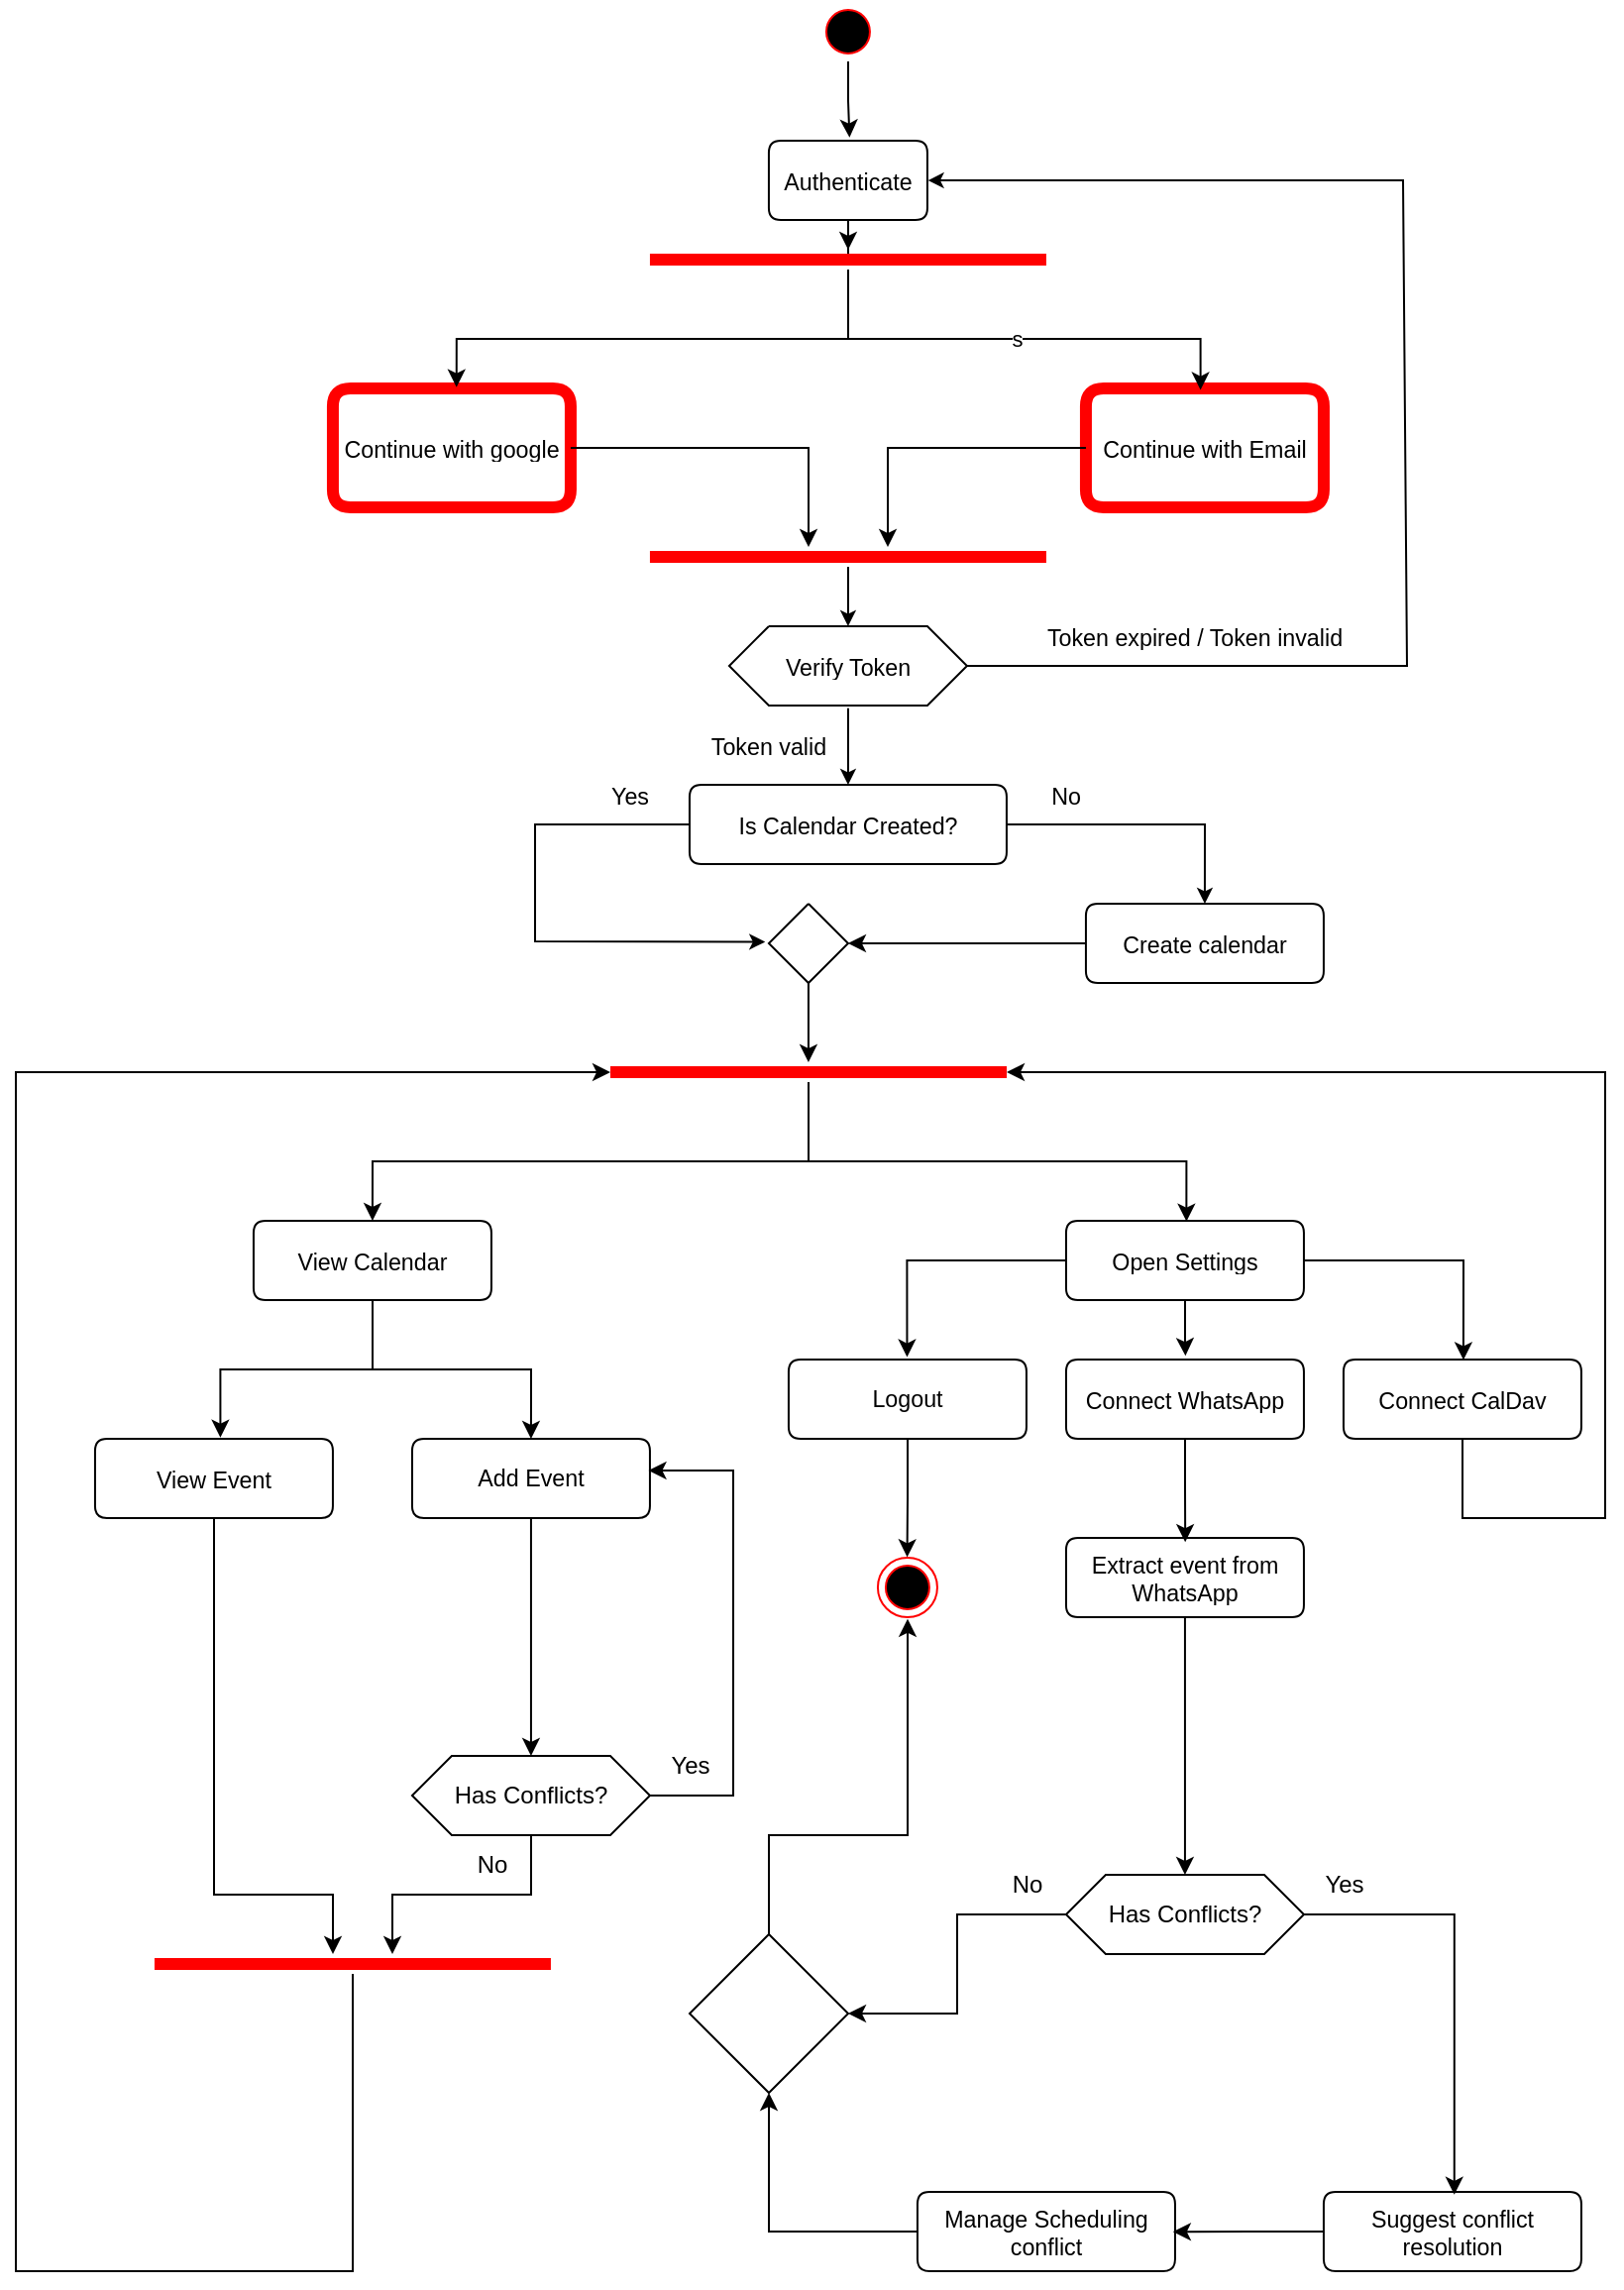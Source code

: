 <mxfile version="24.9.1" pages="2">
  <diagram name="Page-1" id="nKtN6wIFg5wTzeQDNyON">
    <mxGraphModel dx="977" dy="629" grid="1" gridSize="10" guides="1" tooltips="1" connect="1" arrows="1" fold="1" page="1" pageScale="1" pageWidth="827" pageHeight="1169" math="0" shadow="0">
      <root>
        <mxCell id="0" />
        <mxCell id="1" parent="0" />
        <UserObject label="" tags="Background" id="j5F-Mz4OmRAsj-ysuy_4-1">
          <mxCell style="vsdxID=2;fillColor=#000000;gradientColor=none;shape=stencil(tVHLDoIwEPyaHktqVwl3xP9opEBjpWRbBf7e1sVIfJyMt9mZ2Uc7DErfqUEzKXxAd9KjqUPHYM+kNH2n0YSIGFQMysahbtFd+prqQSVnQmd3TRMm6ttABtvUJcVMzE7cywO5FR6jhA93kQGQG+c3ajEVeZbnn0aKiavJeI4uqGBcT+KiWYWt5nEdb6xql9kk+VHrYUX/euDXN//lwAien98Yaym7tf4aVqQoaKhu);strokeColor=#ff0000;spacingTop=-3;spacingBottom=-3;spacingLeft=-3;spacingRight=-3;points=[];labelBackgroundColor=none;rounded=0;html=1;whiteSpace=wrap;" vertex="1" parent="1">
            <mxGeometry x="416.97" width="30" height="30" as="geometry" />
          </mxCell>
        </UserObject>
        <mxCell id="j5F-Mz4OmRAsj-ysuy_4-152" style="edgeStyle=orthogonalEdgeStyle;rounded=0;orthogonalLoop=1;jettySize=auto;html=1;" edge="1" parent="1" source="j5F-Mz4OmRAsj-ysuy_4-2" target="j5F-Mz4OmRAsj-ysuy_4-3">
          <mxGeometry relative="1" as="geometry" />
        </mxCell>
        <UserObject label="&lt;div style=&quot;font-size: 1px&quot;&gt;&lt;font style=&quot;font-size:11.64px;font-family:Helvetica;color:#000000;direction:ltr;letter-spacing:0px;line-height:120%;opacity:1&quot;&gt;Authenticate&lt;/font&gt;&lt;/div&gt;" tags="Background" id="j5F-Mz4OmRAsj-ysuy_4-2">
          <mxCell style="verticalAlign=middle;align=center;overflow=width;vsdxID=3;fillColor=#ffffff;gradientColor=none;shape=stencil(nZBdDsIgEIRPs+8UEi9Q6wU8AZFVNiI0FH9PL+3EBI1PfduZ+SabDJl+8nZk0moqOZ35Lq54MlvSWqLnLKVeZAYy/TFlPuV0jQ56tJXUanHYodPNtFY2H/byYngbeChd0m1+9kCkED1btQMYJDZgp1ajH/0XXo1+gfVYxsBMEgK2bPPf8aqF4c3wBg==);strokeColor=#000000;spacingTop=-3;spacingBottom=-3;spacingLeft=-3;spacingRight=-3;points=[];labelBackgroundColor=none;rounded=1;html=1;whiteSpace=wrap;" vertex="1" parent="1">
            <mxGeometry x="391.97" y="70" width="80" height="40" as="geometry" />
          </mxCell>
        </UserObject>
        <UserObject label="" tags="Background" id="j5F-Mz4OmRAsj-ysuy_4-3">
          <mxCell style="vsdxID=5;fillColor=#ffffff;gradientColor=none;shape=stencil(fY9LDoAgDERP0z3SeALFe5iI0qhAEH+3F9KFxIW7mfa1nQI2m+m9Bim2GNysTxqiAWxBSrJGB4pJASrAZnRBT8HtdmDv+0xmtbojb7h4TuQJKW52NduOyYVsQVbij03iPcHpyt43TirxK6ge);strokeColor=#ff0000;strokeWidth=6;spacingTop=-3;spacingBottom=-3;spacingLeft=-3;spacingRight=-3;points=[];labelBackgroundColor=none;rounded=0;html=1;whiteSpace=wrap;" vertex="1" parent="1">
            <mxGeometry x="331.97" y="125" width="200" height="10" as="geometry" />
          </mxCell>
        </UserObject>
        <UserObject label="&lt;div style=&quot;font-size: 1px&quot;&gt;&lt;font style=&quot;font-size:11.64px;font-family:Helvetica;color:#000000;direction:ltr;letter-spacing:0px;line-height:120%;opacity:1&quot;&gt;Continue with google&lt;/font&gt;&lt;/div&gt;" tags="Background" id="j5F-Mz4OmRAsj-ysuy_4-4">
          <mxCell style="verticalAlign=middle;align=center;overflow=width;vsdxID=7;fillColor=#ffffff;gradientColor=none;shape=stencil(nZDNDsIgEISfZu8UTp5rfQGfgMgqGxEair9PL+3EBI2n3nZmvskmQ6afvB2ZtJpKTme+iyuezJa0lug5S6kXmYFMf0yZTzldo4MebSW1Whx26HQzrZXNh728GN4GHkqXdJufPRApRM9W7QAGiQ3YqdXoR/+FV6NfYD2WMTCThIAt2/x3vGpheDO8AQ==);strokeColor=#ff0000;strokeWidth=6;spacingTop=-3;spacingBottom=-3;spacingLeft=-3;spacingRight=-3;points=[];labelBackgroundColor=none;rounded=1;html=1;whiteSpace=wrap;" vertex="1" parent="1">
            <mxGeometry x="171.97" y="195" width="120" height="60" as="geometry" />
          </mxCell>
        </UserObject>
        <UserObject label="&lt;div style=&quot;font-size: 1px&quot;&gt;&lt;font style=&quot;font-size:11.64px;font-family:Helvetica;color:#000000;direction:ltr;letter-spacing:0px;line-height:120%;opacity:1&quot;&gt;Continue with Email&lt;/font&gt;&lt;/div&gt;" tags="Background" id="j5F-Mz4OmRAsj-ysuy_4-5">
          <mxCell style="verticalAlign=middle;align=center;overflow=width;vsdxID=9;fillColor=#ffffff;gradientColor=none;shape=stencil(nZDNDsIgEISfZu8UTp5rfQGfgMgqGxEair9PL+3EBI2n3nZmvskmQ6afvB2ZtJpKTme+iyuezJa0lug5S6kXmYFMf0yZTzldo4MebSW1Whx26HQzrZXNh728GN4GHkqXdJufPRApRM9W7QAGiQ3YqdXoR/+FV6NfYD2WMTCThIAt2/x3vGpheDO8AQ==);strokeColor=#ff0000;strokeWidth=6;spacingTop=-3;spacingBottom=-3;spacingLeft=-3;spacingRight=-3;points=[];labelBackgroundColor=none;rounded=1;html=1;whiteSpace=wrap;" vertex="1" parent="1">
            <mxGeometry x="551.97" y="195" width="120" height="60" as="geometry" />
          </mxCell>
        </UserObject>
        <UserObject label="&lt;div style=&quot;font-size: 1px&quot;&gt;&lt;font style=&quot;font-size:11.64px;font-family:Helvetica;color:#000000;direction:ltr;letter-spacing:0px;line-height:120%;opacity:1&quot;&gt;Verify Token&lt;/font&gt;&lt;/div&gt;" tags="Background" id="j5F-Mz4OmRAsj-ysuy_4-7">
          <mxCell style="verticalAlign=middle;align=center;overflow=width;vsdxID=14;fillColor=#ffffff;gradientColor=none;shape=stencil(UzV2Ls5ILEhVNTIoLinKz04tz0wpyVA1dlE1MsrMy0gtyiwBslSNXVWNndPyi1LTi/JL81Ig/IJEkEoQKze/DGRCBUSfoZmemTlIl5FBJUTEAMxzgyjOycxDUmxhrGdsTKxiQwMDFKWmJBkM043daAxH41VOvDsIhAaQgQjHtMycHEg0IMujhztQCBJnxq4A);strokeColor=#000000;spacingTop=-3;spacingBottom=-3;spacingLeft=-3;spacingRight=-3;points=[];labelBackgroundColor=none;rounded=0;html=1;whiteSpace=wrap;" vertex="1" parent="1">
            <mxGeometry x="371.97" y="315" width="120" height="40" as="geometry" />
          </mxCell>
        </UserObject>
        <UserObject label="&lt;div style=&quot;font-size: 1px&quot;&gt;&lt;font style=&quot;font-size:11.64px;font-family:Helvetica;color:#000000;direction:ltr;letter-spacing:0px;line-height:120%;opacity:1&quot;&gt;Token expired / Token invalid&lt;/font&gt;&lt;/div&gt;" tags="Background" id="j5F-Mz4OmRAsj-ysuy_4-8">
          <mxCell style="verticalAlign=middle;align=center;overflow=width;vsdxID=19;fillColor=none;gradientColor=none;shape=stencil(nZBRDoQgDERP03+WHsHFe5iISyOCQdT19kIaIxq//Jtp3zTpAFaTaUYNUkwx+F6v1EYD+AUpyRkdKCYFqACrzgf9C352LfuxyWRWg1/yhT/nRE5IsZWuZtCSK8CPeI0e/hF+jV7AJM4PO7KWCyr390bSiNtEtQM=);strokeColor=none;spacingTop=-3;spacingBottom=-3;spacingLeft=-3;spacingRight=-3;points=[];labelBackgroundColor=none;rounded=0;html=1;whiteSpace=wrap;" vertex="1" parent="1">
            <mxGeometry x="521.97" y="305" width="170" height="30" as="geometry" />
          </mxCell>
        </UserObject>
        <UserObject label="&lt;div style=&quot;font-size: 1px&quot;&gt;&lt;font style=&quot;font-size:11.64px;font-family:Helvetica;color:#000000;direction:ltr;letter-spacing:0px;line-height:120%;opacity:1&quot;&gt;Token valid&lt;/font&gt;&lt;/div&gt;" tags="Background" id="j5F-Mz4OmRAsj-ysuy_4-10">
          <mxCell style="verticalAlign=middle;align=center;overflow=width;vsdxID=22;fillColor=none;gradientColor=none;shape=stencil(nZBRDoQgDERP03+WHsHFe5iISyOCQdT19kIaIxq//Jtp3zTpAFaTaUYNUkwx+F6v1EYD+AUpyRkdKCYFqACrzgf9C352LfuxyWRWg1/yhT/nRE5IsZWuZtCSK8CPeI0e/hF+jV7AJM4PO7KWCyr390bSiNtEtQM=);strokeColor=none;spacingTop=-3;spacingBottom=-3;spacingLeft=-3;spacingRight=-3;points=[];labelBackgroundColor=none;rounded=0;html=1;whiteSpace=wrap;" vertex="1" parent="1">
            <mxGeometry x="352" y="365" width="80" height="20" as="geometry" />
          </mxCell>
        </UserObject>
        <UserObject label="&lt;div style=&quot;font-size: 1px&quot;&gt;&lt;font style=&quot;font-size:11.64px;font-family:Helvetica;color:#000000;direction:ltr;letter-spacing:0px;line-height:120%;opacity:1&quot;&gt;Connect WhatsApp&lt;/font&gt;&lt;/div&gt;" tags="Background" id="j5F-Mz4OmRAsj-ysuy_4-11">
          <mxCell style="verticalAlign=middle;align=center;overflow=width;vsdxID=24;fillColor=#ffffff;gradientColor=none;shape=stencil(nZBdDsIgEIRPs+8UEi9Q6wU8AZFVNiI0FH9PL+3EBI1PfduZ+SabDJl+8nZk0moqOZ35Lq54MlvSWqLnLKVeZAYy/TFlPuV0jQ56tJXUanHYodPNtFY2H/byYngbeChd0m1+9kCkED1btQMYJDZgp1ajH/0XXo1+gfVYxsBMEgK2bPPf8aqF4c3wBg==);strokeColor=#000000;spacingTop=-3;spacingBottom=-3;spacingLeft=-3;spacingRight=-3;points=[];labelBackgroundColor=none;rounded=1;html=1;whiteSpace=wrap;" vertex="1" parent="1">
            <mxGeometry x="541.97" y="685" width="120" height="40" as="geometry" />
          </mxCell>
        </UserObject>
        <mxCell id="j5F-Mz4OmRAsj-ysuy_4-105" style="edgeStyle=orthogonalEdgeStyle;rounded=0;orthogonalLoop=1;jettySize=auto;html=1;" edge="1" parent="1" source="j5F-Mz4OmRAsj-ysuy_4-12" target="j5F-Mz4OmRAsj-ysuy_4-103">
          <mxGeometry relative="1" as="geometry">
            <Array as="points">
              <mxPoint x="112" y="955" />
              <mxPoint x="172" y="955" />
            </Array>
          </mxGeometry>
        </mxCell>
        <UserObject label="&lt;div style=&quot;font-size: 1px&quot;&gt;&lt;font style=&quot;font-size:11.64px;font-family:Helvetica;color:#000000;direction:ltr;letter-spacing:0px;line-height:120%;opacity:1&quot;&gt;View Event&lt;/font&gt;&lt;/div&gt;" tags="Background" id="j5F-Mz4OmRAsj-ysuy_4-12">
          <mxCell style="verticalAlign=middle;align=center;overflow=width;vsdxID=27;fillColor=#ffffff;gradientColor=none;shape=stencil(nZBdDsIgEIRPs+8UEi9Q6wU8AZFVNiI0FH9PL+3EBI1PfduZ+SabDJl+8nZk0moqOZ35Lq54MlvSWqLnLKVeZAYy/TFlPuV0jQ56tJXUanHYodPNtFY2H/byYngbeChd0m1+9kCkED1btQMYJDZgp1ajH/0XXo1+gfVYxsBMEgK2bPPf8aqF4c3wBg==);strokeColor=#000000;spacingTop=-3;spacingBottom=-3;spacingLeft=-3;spacingRight=-3;points=[];labelBackgroundColor=none;rounded=1;html=1;whiteSpace=wrap;" vertex="1" parent="1">
            <mxGeometry x="51.97" y="725" width="120" height="40" as="geometry" />
          </mxCell>
        </UserObject>
        <mxCell id="j5F-Mz4OmRAsj-ysuy_4-162" style="edgeStyle=orthogonalEdgeStyle;rounded=0;orthogonalLoop=1;jettySize=auto;html=1;entryX=0.5;entryY=0;entryDx=0;entryDy=0;" edge="1" parent="1" source="j5F-Mz4OmRAsj-ysuy_4-13" target="j5F-Mz4OmRAsj-ysuy_4-128">
          <mxGeometry relative="1" as="geometry" />
        </mxCell>
        <UserObject label="&lt;div style=&quot;font-size: 1px&quot;&gt;&lt;font style=&quot;font-size:11.64px;font-family:Helvetica;color:#000000;direction:ltr;letter-spacing:0px;line-height:120%;opacity:1&quot;&gt;Extract event from WhatsApp&lt;/font&gt;&lt;/div&gt;" tags="Background" id="j5F-Mz4OmRAsj-ysuy_4-13">
          <mxCell style="verticalAlign=middle;align=center;overflow=width;vsdxID=25;fillColor=#ffffff;gradientColor=none;shape=stencil(nZBdDsIgEIRPs+8UEi9Q6wU8AZFVNiI0FH9PL+3EBI1PfduZ+SabDJl+8nZk0moqOZ35Lq54MlvSWqLnLKVeZAYy/TFlPuV0jQ56tJXUanHYodPNtFY2H/byYngbeChd0m1+9kCkED1btQMYJDZgp1ajH/0XXo1+gfVYxsBMEgK2bPPf8aqF4c3wBg==);strokeColor=#000000;spacingTop=-3;spacingBottom=-3;spacingLeft=-3;spacingRight=-3;points=[];labelBackgroundColor=none;rounded=1;html=1;whiteSpace=wrap;" vertex="1" parent="1">
            <mxGeometry x="541.97" y="775" width="120" height="40" as="geometry" />
          </mxCell>
        </UserObject>
        <mxCell id="j5F-Mz4OmRAsj-ysuy_4-93" style="edgeStyle=orthogonalEdgeStyle;rounded=0;orthogonalLoop=1;jettySize=auto;html=1;" edge="1" parent="1" source="j5F-Mz4OmRAsj-ysuy_4-14" target="j5F-Mz4OmRAsj-ysuy_4-91">
          <mxGeometry relative="1" as="geometry" />
        </mxCell>
        <UserObject label="" tags="Background" id="j5F-Mz4OmRAsj-ysuy_4-14">
          <mxCell style="vsdxID=31;fillColor=#ffffff;gradientColor=none;shape=stencil(nZBLDoQgEERP03uk4wnUuYeJKB0RDDKj3l5Ix/iJcTG7KnhVSRdgMel6VCDFFLzr1UxN0IAlSElWK08hKsAKsGidV513X9uwH+tEJjW4X2pYOJeLFJFiZcvuw6QheyIzcUXzF/bWukcf2b9bL2QUx4ktGcMLnf/vk8QnnhOrDQ==);strokeColor=#000000;spacingTop=-3;spacingBottom=-3;spacingLeft=-3;spacingRight=-3;points=[];labelBackgroundColor=none;rounded=0;html=1;whiteSpace=wrap;" vertex="1" parent="1">
            <mxGeometry x="391.97" y="455" width="40" height="40" as="geometry" />
          </mxCell>
        </UserObject>
        <mxCell id="j5F-Mz4OmRAsj-ysuy_4-151" style="edgeStyle=orthogonalEdgeStyle;rounded=0;orthogonalLoop=1;jettySize=auto;html=1;entryX=0.5;entryY=0;entryDx=0;entryDy=0;" edge="1" parent="1" source="j5F-Mz4OmRAsj-ysuy_4-17" target="j5F-Mz4OmRAsj-ysuy_4-145">
          <mxGeometry relative="1" as="geometry" />
        </mxCell>
        <UserObject label="&lt;div style=&quot;&quot;&gt;&lt;span style=&quot;font-size: 11.64px;&quot;&gt;Add Event&lt;/span&gt;&lt;/div&gt;" tags="Background" id="j5F-Mz4OmRAsj-ysuy_4-17">
          <mxCell style="verticalAlign=middle;align=center;overflow=width;vsdxID=40;fillColor=#ffffff;gradientColor=none;shape=stencil(nZBdDsIgEIRPs+8UEi9Q6wU8AZFVNiI0FH9PL+3EBI1PfduZ+SabDJl+8nZk0moqOZ35Lq54MlvSWqLnLKVeZAYy/TFlPuV0jQ56tJXUanHYodPNtFY2H/byYngbeChd0m1+9kCkED1btQMYJDZgp1ajH/0XXo1+gfVYxsBMEgK2bPPf8aqF4c3wBg==);strokeColor=#000000;spacingTop=-3;spacingBottom=-3;spacingLeft=-3;spacingRight=-3;points=[];labelBackgroundColor=none;rounded=1;html=1;whiteSpace=wrap;" vertex="1" parent="1">
            <mxGeometry x="211.97" y="725" width="120" height="40" as="geometry" />
          </mxCell>
        </UserObject>
        <UserObject label="&lt;div style=&quot;font-size: 1px&quot;&gt;&lt;font style=&quot;font-size:11.64px;font-family:Helvetica;color:#000000;direction:ltr;letter-spacing:0px;line-height:120%;opacity:1&quot;&gt;View Calendar&lt;/font&gt;&lt;/div&gt;" tags="Background" id="j5F-Mz4OmRAsj-ysuy_4-19">
          <mxCell style="verticalAlign=middle;align=center;overflow=width;vsdxID=43;fillColor=#ffffff;gradientColor=none;shape=stencil(nZBdDsIgEIRPs+8UEi9Q6wU8AZFVNiI0FH9PL+3EBI1PfduZ+SabDJl+8nZk0moqOZ35Lq54MlvSWqLnLKVeZAYy/TFlPuV0jQ56tJXUanHYodPNtFY2H/byYngbeChd0m1+9kCkED1btQMYJDZgp1ajH/0XXo1+gfVYxsBMEgK2bPPf8aqF4c3wBg==);strokeColor=#000000;spacingTop=-3;spacingBottom=-3;spacingLeft=-3;spacingRight=-3;points=[];labelBackgroundColor=none;rounded=1;html=1;whiteSpace=wrap;" vertex="1" parent="1">
            <mxGeometry x="131.97" y="615" width="120" height="40" as="geometry" />
          </mxCell>
        </UserObject>
        <UserObject label="&lt;div style=&quot;font-size: 1px&quot;&gt;&lt;font style=&quot;font-size:11.64px;font-family:Helvetica;color:#000000;direction:ltr;letter-spacing:0px;line-height:120%;opacity:1&quot;&gt;Suggest conflict resolution&lt;/font&gt;&lt;/div&gt;" tags="Background" id="j5F-Mz4OmRAsj-ysuy_4-20">
          <mxCell style="verticalAlign=middle;align=center;overflow=width;vsdxID=46;fillColor=#ffffff;gradientColor=none;shape=stencil(nZBdDsIgEIRPs+8UEi9Q6wU8AZFVNiI0FH9PL+3EBI1PfduZ+SabDJl+8nZk0moqOZ35Lq54MlvSWqLnLKVeZAYy/TFlPuV0jQ56tJXUanHYodPNtFY2H/byYngbeChd0m1+9kCkED1btQMYJDZgp1ajH/0XXo1+gfVYxsBMEgK2bPPf8aqF4c3wBg==);strokeColor=#000000;spacingTop=-3;spacingBottom=-3;spacingLeft=-3;spacingRight=-3;points=[];labelBackgroundColor=none;rounded=1;html=1;whiteSpace=wrap;" vertex="1" parent="1">
            <mxGeometry x="671.97" y="1105" width="130" height="40" as="geometry" />
          </mxCell>
        </UserObject>
        <UserObject label="&lt;div style=&quot;font-size: 1px&quot;&gt;&lt;font style=&quot;font-size:11.64px;font-family:Helvetica;color:#000000;direction:ltr;letter-spacing:0px;line-height:120%;opacity:1&quot;&gt;Is Calendar Created?&lt;/font&gt;&lt;/div&gt;" tags="Background" id="j5F-Mz4OmRAsj-ysuy_4-21">
          <mxCell style="verticalAlign=middle;align=center;overflow=width;vsdxID=21;fillColor=#ffffff;gradientColor=none;shape=stencil(nZBdDsIgEIRPs+8UEi9Q6wU8AZFVNiI0FH9PL+3EBI1PfduZ+SabDJl+8nZk0moqOZ35Lq54MlvSWqLnLKVeZAYy/TFlPuV0jQ56tJXUanHYodPNtFY2H/byYngbeChd0m1+9kCkED1btQMYJDZgp1ajH/0XXo1+gfVYxsBMEgK2bPPf8aqF4c3wBg==);strokeColor=#000000;spacingTop=-3;spacingBottom=-3;spacingLeft=-3;spacingRight=-3;points=[];labelBackgroundColor=none;rounded=1;html=1;whiteSpace=wrap;" vertex="1" parent="1">
            <mxGeometry x="351.97" y="395" width="160" height="40" as="geometry" />
          </mxCell>
        </UserObject>
        <mxCell id="j5F-Mz4OmRAsj-ysuy_4-98" style="edgeStyle=orthogonalEdgeStyle;rounded=0;orthogonalLoop=1;jettySize=auto;html=1;" edge="1" parent="1" source="j5F-Mz4OmRAsj-ysuy_4-22" target="j5F-Mz4OmRAsj-ysuy_4-14">
          <mxGeometry relative="1" as="geometry">
            <mxPoint x="611.97" y="695" as="targetPoint" />
            <Array as="points">
              <mxPoint x="494" y="475" />
              <mxPoint x="494" y="475" />
            </Array>
          </mxGeometry>
        </mxCell>
        <UserObject label="&lt;div style=&quot;font-size: 1px&quot;&gt;&lt;font style=&quot;font-size:11.64px;font-family:Helvetica;color:#000000;direction:ltr;letter-spacing:0px;line-height:120%;opacity:1&quot;&gt;Create calendar&lt;/font&gt;&lt;/div&gt;" tags="Background" id="j5F-Mz4OmRAsj-ysuy_4-22">
          <mxCell style="verticalAlign=middle;align=center;overflow=width;vsdxID=52;fillColor=#ffffff;gradientColor=none;shape=stencil(nZBdDsIgEIRPs+8UEi9Q6wU8AZFVNiI0FH9PL+3EBI1PfduZ+SabDJl+8nZk0moqOZ35Lq54MlvSWqLnLKVeZAYy/TFlPuV0jQ56tJXUanHYodPNtFY2H/byYngbeChd0m1+9kCkED1btQMYJDZgp1ajH/0XXo1+gfVYxsBMEgK2bPPf8aqF4c3wBg==);strokeColor=#000000;spacingTop=-3;spacingBottom=-3;spacingLeft=-3;spacingRight=-3;points=[];labelBackgroundColor=none;rounded=1;html=1;whiteSpace=wrap;" vertex="1" parent="1">
            <mxGeometry x="551.97" y="455" width="120" height="40" as="geometry" />
          </mxCell>
        </UserObject>
        <mxCell id="j5F-Mz4OmRAsj-ysuy_4-140" style="edgeStyle=orthogonalEdgeStyle;rounded=0;orthogonalLoop=1;jettySize=auto;html=1;entryX=0.5;entryY=1;entryDx=0;entryDy=0;" edge="1" parent="1" source="j5F-Mz4OmRAsj-ysuy_4-23" target="j5F-Mz4OmRAsj-ysuy_4-138">
          <mxGeometry relative="1" as="geometry" />
        </mxCell>
        <UserObject label="&lt;div style=&quot;font-size: 1px&quot;&gt;&lt;font style=&quot;font-size:11.64px;font-family:Helvetica;color:#000000;direction:ltr;letter-spacing:0px;line-height:120%;opacity:1&quot;&gt;Manage Scheduling conflict&lt;/font&gt;&lt;/div&gt;" tags="Background" id="j5F-Mz4OmRAsj-ysuy_4-23">
          <mxCell style="verticalAlign=middle;align=center;overflow=width;vsdxID=49;fillColor=#ffffff;gradientColor=none;shape=stencil(nZBdDsIgEIRPs+8UEi9Q6wU8AZFVNiI0FH9PL+3EBI1PfduZ+SabDJl+8nZk0moqOZ35Lq54MlvSWqLnLKVeZAYy/TFlPuV0jQ56tJXUanHYodPNtFY2H/byYngbeChd0m1+9kCkED1btQMYJDZgp1ajH/0XXo1+gfVYxsBMEgK2bPPf8aqF4c3wBg==);strokeColor=#000000;spacingTop=-3;spacingBottom=-3;spacingLeft=-3;spacingRight=-3;points=[];labelBackgroundColor=none;rounded=1;html=1;whiteSpace=wrap;" vertex="1" parent="1">
            <mxGeometry x="466.97" y="1105" width="130" height="40" as="geometry" />
          </mxCell>
        </UserObject>
        <UserObject label="&lt;div style=&quot;font-size: 1px&quot;&gt;&lt;font style=&quot;font-size:11.64px;font-family:Helvetica;color:#000000;direction:ltr;letter-spacing:0px;line-height:120%;opacity:1&quot;&gt;No&lt;/font&gt;&lt;/div&gt;" tags="Background" id="j5F-Mz4OmRAsj-ysuy_4-31">
          <mxCell style="verticalAlign=middle;align=center;overflow=width;vsdxID=70;fillColor=none;gradientColor=none;shape=stencil(nZBRDoQgDERP03+WHsHFe5iISyOCQdT19kIaIxq//Jtp3zTpAFaTaUYNUkwx+F6v1EYD+AUpyRkdKCYFqACrzgf9C352LfuxyWRWg1/yhT/nRE5IsZWuZtCSK8CPeI0e/hF+jV7AJM4PO7KWCyr390bSiNtEtQM=);strokeColor=none;spacingTop=-3;spacingBottom=-3;spacingLeft=-3;spacingRight=-3;points=[];labelBackgroundColor=none;rounded=0;html=1;whiteSpace=wrap;" vertex="1" parent="1">
            <mxGeometry x="511.97" y="385" width="60" height="30" as="geometry" />
          </mxCell>
        </UserObject>
        <UserObject label="&lt;div style=&quot;font-size: 1px&quot;&gt;&lt;font style=&quot;font-size:11.64px;font-family:Helvetica;color:#000000;direction:ltr;letter-spacing:0px;line-height:120%;opacity:1&quot;&gt;Yes&lt;/font&gt;&lt;/div&gt;" tags="Background" id="j5F-Mz4OmRAsj-ysuy_4-32">
          <mxCell style="verticalAlign=middle;align=center;overflow=width;vsdxID=71;fillColor=none;gradientColor=none;shape=stencil(nZBRDoQgDERP03+WHsHFe5iISyOCQdT19kIaIxq//Jtp3zTpAFaTaUYNUkwx+F6v1EYD+AUpyRkdKCYFqACrzgf9C352LfuxyWRWg1/yhT/nRE5IsZWuZtCSK8CPeI0e/hF+jV7AJM4PO7KWCyr390bSiNtEtQM=);strokeColor=none;spacingTop=-3;spacingBottom=-3;spacingLeft=-3;spacingRight=-3;points=[];labelBackgroundColor=none;rounded=0;html=1;whiteSpace=wrap;" vertex="1" parent="1">
            <mxGeometry x="292" y="385" width="60" height="30" as="geometry" />
          </mxCell>
        </UserObject>
        <UserObject label="" tags="Background" id="j5F-Mz4OmRAsj-ysuy_4-39">
          <mxCell style="vsdxID=13;edgeStyle=none;startArrow=none;endArrow=classic;startSize=5;endSize=5;strokeColor=#000000;spacingTop=0;spacingBottom=0;spacingLeft=0;spacingRight=0;verticalAlign=middle;html=1;labelBackgroundColor=#ffffff;rounded=0;entryX=0.5;entryY=0;entryDx=0;entryDy=0;entryPerimeter=0;" edge="1" parent="1" source="j5F-Mz4OmRAsj-ysuy_4-126" target="j5F-Mz4OmRAsj-ysuy_4-7">
            <mxGeometry relative="1" as="geometry">
              <mxPoint y="121" as="offset" />
              <Array as="points" />
              <mxPoint x="431.97" y="325" as="sourcePoint" />
            </mxGeometry>
          </mxCell>
        </UserObject>
        <mxCell id="j5F-Mz4OmRAsj-ysuy_4-40" vertex="1" parent="1">
          <mxGeometry x="712" y="145" as="geometry" />
        </mxCell>
        <UserObject label="" tags="Background" id="j5F-Mz4OmRAsj-ysuy_4-41">
          <mxCell style="vsdxID=15;edgeStyle=none;startArrow=none;endArrow=classic;startSize=5;endSize=5;strokeColor=#000000;spacingTop=0;spacingBottom=0;spacingLeft=0;spacingRight=0;verticalAlign=middle;html=1;labelBackgroundColor=#ffffff;rounded=0;exitX=1;exitY=0.5;exitDx=0;exitDy=0;exitPerimeter=0;entryX=1.004;entryY=0.501;entryDx=0;entryDy=0;entryPerimeter=0;" edge="1" parent="1" source="j5F-Mz4OmRAsj-ysuy_4-7" target="j5F-Mz4OmRAsj-ysuy_4-2">
            <mxGeometry relative="1" as="geometry">
              <mxPoint x="-201" y="151" as="offset" />
              <Array as="points">
                <mxPoint x="714" y="335" />
                <mxPoint x="712" y="90" />
              </Array>
              <mxPoint x="692" y="145" as="targetPoint" />
            </mxGeometry>
          </mxCell>
        </UserObject>
        <mxCell id="j5F-Mz4OmRAsj-ysuy_4-43" vertex="1" parent="1">
          <mxGeometry x="712" y="145" as="geometry" />
        </mxCell>
        <UserObject label="" tags="Background" id="j5F-Mz4OmRAsj-ysuy_4-45">
          <mxCell style="vsdxID=20;edgeStyle=none;startArrow=none;endArrow=classic;startSize=5;endSize=5;strokeColor=#000000;spacingTop=0;spacingBottom=0;spacingLeft=0;spacingRight=0;verticalAlign=middle;html=1;labelBackgroundColor=#ffffff;rounded=0;exitX=0.5;exitY=1.033;exitDx=0;exitDy=0;exitPerimeter=0;entryX=0.5;entryY=0;entryDx=0;entryDy=0;entryPerimeter=0;" edge="1" parent="1" source="j5F-Mz4OmRAsj-ysuy_4-7" target="j5F-Mz4OmRAsj-ysuy_4-21">
            <mxGeometry relative="1" as="geometry">
              <mxPoint y="126" as="offset" />
              <Array as="points" />
              <mxPoint x="452" y="545" as="sourcePoint" />
            </mxGeometry>
          </mxCell>
        </UserObject>
        <mxCell id="j5F-Mz4OmRAsj-ysuy_4-48" vertex="1" parent="1">
          <mxGeometry x="191.97" y="775" as="geometry" />
        </mxCell>
        <mxCell id="j5F-Mz4OmRAsj-ysuy_4-54" vertex="1" parent="1">
          <mxGeometry x="531.97" y="915" as="geometry" />
        </mxCell>
        <UserObject label="" tags="Background" id="j5F-Mz4OmRAsj-ysuy_4-64">
          <mxCell style="vsdxID=51;edgeStyle=none;startArrow=none;endArrow=classic;startSize=5;endSize=5;strokeColor=#000000;spacingTop=0;spacingBottom=0;spacingLeft=0;spacingRight=0;verticalAlign=middle;html=1;labelBackgroundColor=#ffffff;rounded=0;exitX=1;exitY=0.5;exitDx=0;exitDy=0;exitPerimeter=0;entryX=0.5;entryY=0;entryDx=0;entryDy=0;entryPerimeter=0;" edge="1" parent="1" source="j5F-Mz4OmRAsj-ysuy_4-21" target="j5F-Mz4OmRAsj-ysuy_4-22">
            <mxGeometry relative="1" as="geometry">
              <mxPoint x="-55" y="131" as="offset" />
              <Array as="points">
                <mxPoint x="612" y="415" />
              </Array>
            </mxGeometry>
          </mxCell>
        </UserObject>
        <mxCell id="j5F-Mz4OmRAsj-ysuy_4-65" vertex="1" parent="1">
          <mxGeometry x="271.97" y="635" as="geometry" />
        </mxCell>
        <UserObject label="" tags="Background" id="j5F-Mz4OmRAsj-ysuy_4-66">
          <mxCell style="vsdxID=53;edgeStyle=none;startArrow=none;endArrow=classic;startSize=5;endSize=5;strokeColor=#000000;spacingTop=0;spacingBottom=0;spacingLeft=0;spacingRight=0;verticalAlign=middle;html=1;labelBackgroundColor=#ffffff;rounded=0;exitX=0;exitY=0.5;exitDx=0;exitDy=0;exitPerimeter=0;entryX=-0.046;entryY=0.481;entryDx=0;entryDy=0;entryPerimeter=0;" edge="1" parent="1" source="j5F-Mz4OmRAsj-ysuy_4-21" target="j5F-Mz4OmRAsj-ysuy_4-14">
            <mxGeometry relative="1" as="geometry">
              <mxPoint x="79" y="186" as="offset" />
              <Array as="points">
                <mxPoint x="274" y="415" />
                <mxPoint x="274" y="474" />
              </Array>
            </mxGeometry>
          </mxCell>
        </UserObject>
        <mxCell id="j5F-Mz4OmRAsj-ysuy_4-69" vertex="1" parent="1">
          <mxGeometry x="191.97" y="775" as="geometry" />
        </mxCell>
        <mxCell id="j5F-Mz4OmRAsj-ysuy_4-81" style="edgeStyle=orthogonalEdgeStyle;rounded=0;orthogonalLoop=1;jettySize=auto;html=1;entryX=0.5;entryY=0;entryDx=0;entryDy=0;entryPerimeter=0;" edge="1" parent="1" source="j5F-Mz4OmRAsj-ysuy_4-19" target="j5F-Mz4OmRAsj-ysuy_4-17">
          <mxGeometry relative="1" as="geometry" />
        </mxCell>
        <UserObject label="&lt;div style=&quot;font-size: 1px&quot;&gt;&lt;font style=&quot;font-size:11.64px;font-family:Helvetica;color:#000000;direction:ltr;letter-spacing:0px;line-height:120%;opacity:1&quot;&gt;Open Settings&lt;/font&gt;&lt;/div&gt;" tags="Background" id="j5F-Mz4OmRAsj-ysuy_4-82">
          <mxCell style="verticalAlign=middle;align=center;overflow=width;vsdxID=24;fillColor=#ffffff;gradientColor=none;shape=stencil(nZBdDsIgEIRPs+8UEi9Q6wU8AZFVNiI0FH9PL+3EBI1PfduZ+SabDJl+8nZk0moqOZ35Lq54MlvSWqLnLKVeZAYy/TFlPuV0jQ56tJXUanHYodPNtFY2H/byYngbeChd0m1+9kCkED1btQMYJDZgp1ajH/0XXo1+gfVYxsBMEgK2bPPf8aqF4c3wBg==);strokeColor=#000000;spacingTop=-3;spacingBottom=-3;spacingLeft=-3;spacingRight=-3;points=[];labelBackgroundColor=none;rounded=1;html=1;whiteSpace=wrap;" vertex="1" parent="1">
            <mxGeometry x="541.97" y="615" width="120" height="40" as="geometry" />
          </mxCell>
        </UserObject>
        <mxCell id="j5F-Mz4OmRAsj-ysuy_4-83" style="edgeStyle=orthogonalEdgeStyle;rounded=0;orthogonalLoop=1;jettySize=auto;html=1;entryX=0.527;entryY=-0.016;entryDx=0;entryDy=0;entryPerimeter=0;" edge="1" parent="1" source="j5F-Mz4OmRAsj-ysuy_4-19" target="j5F-Mz4OmRAsj-ysuy_4-12">
          <mxGeometry relative="1" as="geometry" />
        </mxCell>
        <mxCell id="j5F-Mz4OmRAsj-ysuy_4-154" style="edgeStyle=orthogonalEdgeStyle;rounded=0;orthogonalLoop=1;jettySize=auto;html=1;entryX=1;entryY=0.5;entryDx=0;entryDy=0;entryPerimeter=0;" edge="1" parent="1" source="j5F-Mz4OmRAsj-ysuy_4-84" target="j5F-Mz4OmRAsj-ysuy_4-91">
          <mxGeometry relative="1" as="geometry">
            <mxPoint x="584" y="535" as="targetPoint" />
            <Array as="points">
              <mxPoint x="742" y="765" />
              <mxPoint x="814" y="765" />
              <mxPoint x="814" y="540" />
            </Array>
          </mxGeometry>
        </mxCell>
        <UserObject label="&lt;div style=&quot;font-size: 1px&quot;&gt;&lt;font style=&quot;font-size:11.64px;font-family:Helvetica;color:#000000;direction:ltr;letter-spacing:0px;line-height:120%;opacity:1&quot;&gt;Connect CalDav&lt;/font&gt;&lt;/div&gt;" tags="Background" id="j5F-Mz4OmRAsj-ysuy_4-84">
          <mxCell style="verticalAlign=middle;align=center;overflow=width;vsdxID=24;fillColor=#ffffff;gradientColor=none;shape=stencil(nZBdDsIgEIRPs+8UEi9Q6wU8AZFVNiI0FH9PL+3EBI1PfduZ+SabDJl+8nZk0moqOZ35Lq54MlvSWqLnLKVeZAYy/TFlPuV0jQ56tJXUanHYodPNtFY2H/byYngbeChd0m1+9kCkED1btQMYJDZgp1ajH/0XXo1+gfVYxsBMEgK2bPPf8aqF4c3wBg==);strokeColor=#000000;spacingTop=-3;spacingBottom=-3;spacingLeft=-3;spacingRight=-3;points=[];labelBackgroundColor=none;rounded=1;html=1;whiteSpace=wrap;" vertex="1" parent="1">
            <mxGeometry x="681.97" y="685" width="120" height="40" as="geometry" />
          </mxCell>
        </UserObject>
        <UserObject label="&lt;div style=&quot;&quot;&gt;&lt;span style=&quot;font-size: 11.64px;&quot;&gt;Logout&lt;/span&gt;&lt;/div&gt;" tags="Background" id="j5F-Mz4OmRAsj-ysuy_4-85">
          <mxCell style="verticalAlign=middle;align=center;overflow=width;vsdxID=24;fillColor=#ffffff;gradientColor=none;shape=stencil(nZBdDsIgEIRPs+8UEi9Q6wU8AZFVNiI0FH9PL+3EBI1PfduZ+SabDJl+8nZk0moqOZ35Lq54MlvSWqLnLKVeZAYy/TFlPuV0jQ56tJXUanHYodPNtFY2H/byYngbeChd0m1+9kCkED1btQMYJDZgp1ajH/0XXo1+gfVYxsBMEgK2bPPf8aqF4c3wBg==);strokeColor=#000000;spacingTop=-3;spacingBottom=-3;spacingLeft=-3;spacingRight=-3;points=[];labelBackgroundColor=none;rounded=1;html=1;whiteSpace=wrap;" vertex="1" parent="1">
            <mxGeometry x="401.97" y="685" width="120" height="40" as="geometry" />
          </mxCell>
        </UserObject>
        <mxCell id="j5F-Mz4OmRAsj-ysuy_4-88" style="edgeStyle=orthogonalEdgeStyle;rounded=0;orthogonalLoop=1;jettySize=auto;html=1;entryX=0.504;entryY=0.005;entryDx=0;entryDy=0;entryPerimeter=0;" edge="1" parent="1" source="j5F-Mz4OmRAsj-ysuy_4-82" target="j5F-Mz4OmRAsj-ysuy_4-84">
          <mxGeometry relative="1" as="geometry" />
        </mxCell>
        <mxCell id="j5F-Mz4OmRAsj-ysuy_4-89" style="edgeStyle=orthogonalEdgeStyle;rounded=0;orthogonalLoop=1;jettySize=auto;html=1;entryX=0.502;entryY=-0.048;entryDx=0;entryDy=0;entryPerimeter=0;" edge="1" parent="1" source="j5F-Mz4OmRAsj-ysuy_4-82" target="j5F-Mz4OmRAsj-ysuy_4-11">
          <mxGeometry relative="1" as="geometry">
            <mxPoint x="471.97" y="935" as="targetPoint" />
          </mxGeometry>
        </mxCell>
        <mxCell id="j5F-Mz4OmRAsj-ysuy_4-91" value="" style="shape=line;html=1;strokeWidth=6;strokeColor=#ff0000;" vertex="1" parent="1">
          <mxGeometry x="312" y="535" width="200" height="10" as="geometry" />
        </mxCell>
        <mxCell id="j5F-Mz4OmRAsj-ysuy_4-95" style="edgeStyle=orthogonalEdgeStyle;rounded=0;orthogonalLoop=1;jettySize=auto;html=1;entryX=0.506;entryY=0.008;entryDx=0;entryDy=0;entryPerimeter=0;" edge="1" parent="1" source="j5F-Mz4OmRAsj-ysuy_4-91" target="j5F-Mz4OmRAsj-ysuy_4-82">
          <mxGeometry relative="1" as="geometry">
            <Array as="points">
              <mxPoint x="412" y="585" />
              <mxPoint x="603" y="585" />
            </Array>
          </mxGeometry>
        </mxCell>
        <mxCell id="j5F-Mz4OmRAsj-ysuy_4-96" style="edgeStyle=orthogonalEdgeStyle;rounded=0;orthogonalLoop=1;jettySize=auto;html=1;entryX=0.5;entryY=0;entryDx=0;entryDy=0;entryPerimeter=0;" edge="1" parent="1" source="j5F-Mz4OmRAsj-ysuy_4-91" target="j5F-Mz4OmRAsj-ysuy_4-19">
          <mxGeometry relative="1" as="geometry">
            <Array as="points">
              <mxPoint x="412" y="585" />
              <mxPoint x="192" y="585" />
            </Array>
          </mxGeometry>
        </mxCell>
        <mxCell id="j5F-Mz4OmRAsj-ysuy_4-100" style="edgeStyle=orthogonalEdgeStyle;rounded=0;orthogonalLoop=1;jettySize=auto;html=1;entryX=0.493;entryY=-0.01;entryDx=0;entryDy=0;entryPerimeter=0;" edge="1" parent="1" source="j5F-Mz4OmRAsj-ysuy_4-85" target="j5F-Mz4OmRAsj-ysuy_4-28">
          <mxGeometry relative="1" as="geometry" />
        </mxCell>
        <mxCell id="j5F-Mz4OmRAsj-ysuy_4-101" style="edgeStyle=orthogonalEdgeStyle;rounded=0;orthogonalLoop=1;jettySize=auto;html=1;entryX=0.501;entryY=0.053;entryDx=0;entryDy=0;entryPerimeter=0;" edge="1" parent="1" source="j5F-Mz4OmRAsj-ysuy_4-11" target="j5F-Mz4OmRAsj-ysuy_4-13">
          <mxGeometry relative="1" as="geometry" />
        </mxCell>
        <mxCell id="j5F-Mz4OmRAsj-ysuy_4-103" value="" style="shape=line;html=1;strokeWidth=6;strokeColor=#ff0000;" vertex="1" parent="1">
          <mxGeometry x="81.97" y="985" width="200" height="10" as="geometry" />
        </mxCell>
        <mxCell id="j5F-Mz4OmRAsj-ysuy_4-108" style="edgeStyle=orthogonalEdgeStyle;rounded=0;orthogonalLoop=1;jettySize=auto;html=1;entryX=0;entryY=0.5;entryDx=0;entryDy=0;entryPerimeter=0;" edge="1" parent="1" source="j5F-Mz4OmRAsj-ysuy_4-103" target="j5F-Mz4OmRAsj-ysuy_4-91">
          <mxGeometry relative="1" as="geometry">
            <Array as="points">
              <mxPoint x="182" y="1145" />
              <mxPoint x="12" y="1145" />
              <mxPoint x="12" y="540" />
            </Array>
          </mxGeometry>
        </mxCell>
        <UserObject label="" tags="Background" id="j5F-Mz4OmRAsj-ysuy_4-28">
          <mxCell style="vsdxID=67;fillColor=#000000;gradientColor=none;shape=stencil(vVPbDoIwDP2aPY7MVQjvXv5j0QGLyEiZgn/vZsELYjQx+tb2nHWnPSmDRVOoWjMpGod2p1uzdQWDJZPSVIVG43zEYMVgkVnUOdpDtaW8VoEZor09hg4dvZtBBPPwSooTVWJxSdfEVrjxEA7sNAIgNp6eSj0pTaIkmWopOq4603C0TjljKwJ7rFSYa+6/41mp8r43QU2rdX1X/lbgy5l/ItAHt+VnpizJuyv+yhnxsSsyfpx4yIdxxWSrP7jxRtj/ZD14MNq/D8bH4kt0aLA6Aw==);strokeColor=#ff0000;spacingTop=-3;spacingBottom=-3;spacingLeft=-3;spacingRight=-3;points=[];labelBackgroundColor=none;rounded=0;html=1;whiteSpace=wrap;" vertex="1" parent="1">
            <mxGeometry x="446.97" y="785" width="30" height="30" as="geometry" />
          </mxCell>
        </UserObject>
        <mxCell id="j5F-Mz4OmRAsj-ysuy_4-114" style="edgeStyle=orthogonalEdgeStyle;rounded=0;orthogonalLoop=1;jettySize=auto;html=1;entryX=0.498;entryY=-0.031;entryDx=0;entryDy=0;entryPerimeter=0;" edge="1" parent="1" source="j5F-Mz4OmRAsj-ysuy_4-82" target="j5F-Mz4OmRAsj-ysuy_4-85">
          <mxGeometry relative="1" as="geometry" />
        </mxCell>
        <mxCell id="j5F-Mz4OmRAsj-ysuy_4-118" style="edgeStyle=orthogonalEdgeStyle;rounded=0;orthogonalLoop=1;jettySize=auto;html=1;" edge="1" parent="1" source="j5F-Mz4OmRAsj-ysuy_4-5" target="j5F-Mz4OmRAsj-ysuy_4-126">
          <mxGeometry relative="1" as="geometry">
            <mxPoint x="451.33" y="305.4" as="targetPoint" />
            <Array as="points">
              <mxPoint x="452" y="225" />
            </Array>
          </mxGeometry>
        </mxCell>
        <mxCell id="j5F-Mz4OmRAsj-ysuy_4-119" style="edgeStyle=orthogonalEdgeStyle;rounded=0;orthogonalLoop=1;jettySize=auto;html=1;" edge="1" parent="1" source="j5F-Mz4OmRAsj-ysuy_4-4" target="j5F-Mz4OmRAsj-ysuy_4-126">
          <mxGeometry relative="1" as="geometry">
            <mxPoint x="412.01" y="305" as="targetPoint" />
            <Array as="points">
              <mxPoint x="412" y="225" />
            </Array>
          </mxGeometry>
        </mxCell>
        <mxCell id="j5F-Mz4OmRAsj-ysuy_4-124" value="s" style="edgeStyle=orthogonalEdgeStyle;rounded=0;orthogonalLoop=1;jettySize=auto;html=1;entryX=0.482;entryY=0.013;entryDx=0;entryDy=0;entryPerimeter=0;" edge="1" parent="1" source="j5F-Mz4OmRAsj-ysuy_4-3" target="j5F-Mz4OmRAsj-ysuy_4-5">
          <mxGeometry relative="1" as="geometry">
            <Array as="points">
              <mxPoint x="432" y="170" />
              <mxPoint x="610" y="170" />
            </Array>
          </mxGeometry>
        </mxCell>
        <UserObject label="" tags="Background" id="j5F-Mz4OmRAsj-ysuy_4-126">
          <mxCell style="vsdxID=5;fillColor=#ffffff;gradientColor=none;shape=stencil(fY9LDoAgDERP0z3SeALFe5iI0qhAEH+3F9KFxIW7mfa1nQI2m+m9Bim2GNysTxqiAWxBSrJGB4pJASrAZnRBT8HtdmDv+0xmtbojb7h4TuQJKW52NduOyYVsQVbij03iPcHpyt43TirxK6ge);strokeColor=#ff0000;strokeWidth=6;spacingTop=-3;spacingBottom=-3;spacingLeft=-3;spacingRight=-3;points=[];labelBackgroundColor=none;rounded=0;html=1;whiteSpace=wrap;" vertex="1" parent="1">
            <mxGeometry x="331.97" y="275" width="200" height="10" as="geometry" />
          </mxCell>
        </UserObject>
        <mxCell id="j5F-Mz4OmRAsj-ysuy_4-139" style="edgeStyle=orthogonalEdgeStyle;rounded=0;orthogonalLoop=1;jettySize=auto;html=1;entryX=1;entryY=0.5;entryDx=0;entryDy=0;" edge="1" parent="1" source="j5F-Mz4OmRAsj-ysuy_4-128" target="j5F-Mz4OmRAsj-ysuy_4-138">
          <mxGeometry relative="1" as="geometry" />
        </mxCell>
        <mxCell id="j5F-Mz4OmRAsj-ysuy_4-128" value="Has Conflicts?" style="shape=hexagon;perimeter=hexagonPerimeter2;whiteSpace=wrap;html=1;fixedSize=1;" vertex="1" parent="1">
          <mxGeometry x="541.97" y="945" width="120" height="40" as="geometry" />
        </mxCell>
        <mxCell id="j5F-Mz4OmRAsj-ysuy_4-136" value="No" style="text;html=1;align=center;verticalAlign=middle;resizable=0;points=[];autosize=1;strokeColor=none;fillColor=none;" vertex="1" parent="1">
          <mxGeometry x="501.97" y="935" width="40" height="30" as="geometry" />
        </mxCell>
        <mxCell id="j5F-Mz4OmRAsj-ysuy_4-137" value="Yes" style="text;html=1;align=center;verticalAlign=middle;resizable=0;points=[];autosize=1;strokeColor=none;fillColor=none;" vertex="1" parent="1">
          <mxGeometry x="661.97" y="935" width="40" height="30" as="geometry" />
        </mxCell>
        <mxCell id="j5F-Mz4OmRAsj-ysuy_4-138" value="" style="rhombus;whiteSpace=wrap;html=1;" vertex="1" parent="1">
          <mxGeometry x="352" y="975" width="80" height="80" as="geometry" />
        </mxCell>
        <mxCell id="j5F-Mz4OmRAsj-ysuy_4-142" style="edgeStyle=orthogonalEdgeStyle;rounded=0;orthogonalLoop=1;jettySize=auto;html=1;entryX=0.501;entryY=1.03;entryDx=0;entryDy=0;entryPerimeter=0;" edge="1" parent="1" source="j5F-Mz4OmRAsj-ysuy_4-138" target="j5F-Mz4OmRAsj-ysuy_4-28">
          <mxGeometry relative="1" as="geometry">
            <mxPoint x="462" y="1075" as="targetPoint" />
            <Array as="points">
              <mxPoint x="392" y="925" />
              <mxPoint x="462" y="925" />
            </Array>
          </mxGeometry>
        </mxCell>
        <mxCell id="j5F-Mz4OmRAsj-ysuy_4-145" value="Has Conflicts?" style="shape=hexagon;perimeter=hexagonPerimeter2;whiteSpace=wrap;html=1;fixedSize=1;" vertex="1" parent="1">
          <mxGeometry x="211.97" y="885" width="120" height="40" as="geometry" />
        </mxCell>
        <mxCell id="j5F-Mz4OmRAsj-ysuy_4-146" style="edgeStyle=orthogonalEdgeStyle;rounded=0;orthogonalLoop=1;jettySize=auto;html=1;entryX=0.994;entryY=0.4;entryDx=0;entryDy=0;entryPerimeter=0;" edge="1" parent="1" source="j5F-Mz4OmRAsj-ysuy_4-145" target="j5F-Mz4OmRAsj-ysuy_4-17">
          <mxGeometry relative="1" as="geometry">
            <Array as="points">
              <mxPoint x="374" y="905" />
              <mxPoint x="374" y="741" />
            </Array>
          </mxGeometry>
        </mxCell>
        <mxCell id="j5F-Mz4OmRAsj-ysuy_4-147" value="Yes" style="text;html=1;align=center;verticalAlign=middle;resizable=0;points=[];autosize=1;strokeColor=none;fillColor=none;" vertex="1" parent="1">
          <mxGeometry x="331.97" y="875" width="40" height="30" as="geometry" />
        </mxCell>
        <mxCell id="j5F-Mz4OmRAsj-ysuy_4-149" value="No" style="text;html=1;align=center;verticalAlign=middle;resizable=0;points=[];autosize=1;strokeColor=none;fillColor=none;" vertex="1" parent="1">
          <mxGeometry x="231.97" y="925" width="40" height="30" as="geometry" />
        </mxCell>
        <mxCell id="j5F-Mz4OmRAsj-ysuy_4-158" style="edgeStyle=orthogonalEdgeStyle;rounded=0;orthogonalLoop=1;jettySize=auto;html=1;" edge="1" parent="1" source="j5F-Mz4OmRAsj-ysuy_4-145">
          <mxGeometry relative="1" as="geometry">
            <mxPoint x="202" y="985" as="targetPoint" />
            <Array as="points">
              <mxPoint x="272" y="955" />
              <mxPoint x="202" y="955" />
            </Array>
          </mxGeometry>
        </mxCell>
        <mxCell id="j5F-Mz4OmRAsj-ysuy_4-163" style="edgeStyle=orthogonalEdgeStyle;rounded=0;orthogonalLoop=1;jettySize=auto;html=1;entryX=0.992;entryY=0.503;entryDx=0;entryDy=0;entryPerimeter=0;" edge="1" parent="1" source="j5F-Mz4OmRAsj-ysuy_4-20" target="j5F-Mz4OmRAsj-ysuy_4-23">
          <mxGeometry relative="1" as="geometry" />
        </mxCell>
        <mxCell id="j5F-Mz4OmRAsj-ysuy_4-164" style="edgeStyle=orthogonalEdgeStyle;rounded=0;orthogonalLoop=1;jettySize=auto;html=1;entryX=0.507;entryY=0.035;entryDx=0;entryDy=0;entryPerimeter=0;" edge="1" parent="1" source="j5F-Mz4OmRAsj-ysuy_4-128" target="j5F-Mz4OmRAsj-ysuy_4-20">
          <mxGeometry relative="1" as="geometry" />
        </mxCell>
        <mxCell id="j5F-Mz4OmRAsj-ysuy_4-165" style="edgeStyle=orthogonalEdgeStyle;rounded=0;orthogonalLoop=1;jettySize=auto;html=1;entryX=0.509;entryY=-0.042;entryDx=0;entryDy=0;entryPerimeter=0;" edge="1" parent="1" source="j5F-Mz4OmRAsj-ysuy_4-1" target="j5F-Mz4OmRAsj-ysuy_4-2">
          <mxGeometry relative="1" as="geometry" />
        </mxCell>
        <mxCell id="j5F-Mz4OmRAsj-ysuy_4-166" style="edgeStyle=orthogonalEdgeStyle;rounded=0;orthogonalLoop=1;jettySize=auto;html=1;entryX=0.52;entryY=-0.011;entryDx=0;entryDy=0;entryPerimeter=0;" edge="1" parent="1" source="j5F-Mz4OmRAsj-ysuy_4-3" target="j5F-Mz4OmRAsj-ysuy_4-4">
          <mxGeometry relative="1" as="geometry">
            <Array as="points">
              <mxPoint x="432" y="170" />
              <mxPoint x="234" y="170" />
            </Array>
          </mxGeometry>
        </mxCell>
      </root>
    </mxGraphModel>
  </diagram>
  <diagram name="Page-2" id="haEWimlYkSN_zB_LkXNx">
    <mxGraphModel style="default-style2">
      <root>
        <mxCell id="0" />
        <mxCell id="1" parent="0" />
        <UserObject label="" tags="Background Background" id="2">
          <mxCell vertex="1" parent="1" visible="0">
            <mxGeometry as="geometry" />
          </mxCell>
        </UserObject>
      </root>
    </mxGraphModel>
  </diagram>
</mxfile>
